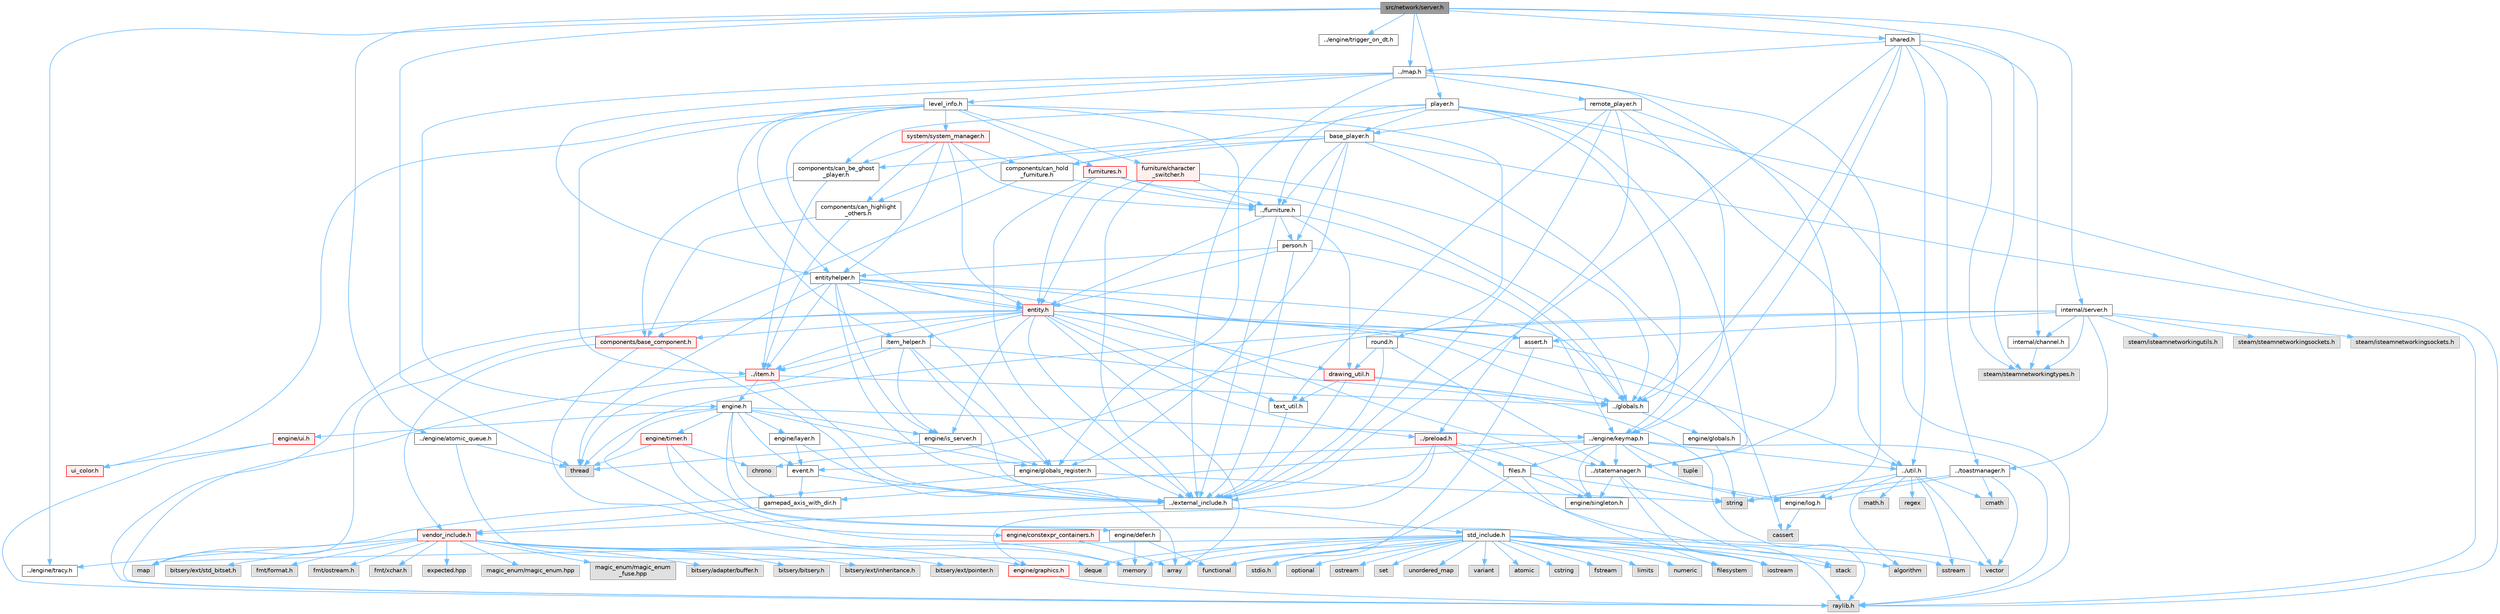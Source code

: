 digraph "src/network/server.h"
{
 // LATEX_PDF_SIZE
  bgcolor="transparent";
  edge [fontname=Helvetica,fontsize=10,labelfontname=Helvetica,labelfontsize=10];
  node [fontname=Helvetica,fontsize=10,shape=box,height=0.2,width=0.4];
  Node1 [label="src/network/server.h",height=0.2,width=0.4,color="gray40", fillcolor="grey60", style="filled", fontcolor="black",tooltip=" "];
  Node1 -> Node2 [color="steelblue1",style="solid"];
  Node2 [label="thread",height=0.2,width=0.4,color="grey60", fillcolor="#E0E0E0", style="filled",tooltip=" "];
  Node1 -> Node3 [color="steelblue1",style="solid"];
  Node3 [label="../engine/atomic_queue.h",height=0.2,width=0.4,color="grey40", fillcolor="white", style="filled",URL="$d1/d3c/atomic__queue_8h.html",tooltip=" "];
  Node3 -> Node4 [color="steelblue1",style="solid"];
  Node4 [label="deque",height=0.2,width=0.4,color="grey60", fillcolor="#E0E0E0", style="filled",tooltip=" "];
  Node3 -> Node2 [color="steelblue1",style="solid"];
  Node1 -> Node5 [color="steelblue1",style="solid"];
  Node5 [label="../engine/tracy.h",height=0.2,width=0.4,color="grey40", fillcolor="white", style="filled",URL="$d6/d15/tracy_8h.html",tooltip=" "];
  Node1 -> Node6 [color="steelblue1",style="solid"];
  Node6 [label="../engine/trigger_on_dt.h",height=0.2,width=0.4,color="grey40", fillcolor="white", style="filled",URL="$dd/d3e/trigger__on__dt_8h.html",tooltip=" "];
  Node1 -> Node7 [color="steelblue1",style="solid"];
  Node7 [label="shared.h",height=0.2,width=0.4,color="grey40", fillcolor="white", style="filled",URL="$da/db4/shared_8h.html",tooltip=" "];
  Node7 -> Node8 [color="steelblue1",style="solid"];
  Node8 [label="../external_include.h",height=0.2,width=0.4,color="grey40", fillcolor="white", style="filled",URL="$d7/daf/external__include_8h.html",tooltip=" "];
  Node8 -> Node9 [color="steelblue1",style="solid"];
  Node9 [label="std_include.h",height=0.2,width=0.4,color="grey40", fillcolor="white", style="filled",URL="$d4/dae/std__include_8h.html",tooltip=" "];
  Node9 -> Node10 [color="steelblue1",style="solid"];
  Node10 [label="stdio.h",height=0.2,width=0.4,color="grey60", fillcolor="#E0E0E0", style="filled",tooltip=" "];
  Node9 -> Node11 [color="steelblue1",style="solid"];
  Node11 [label="algorithm",height=0.2,width=0.4,color="grey60", fillcolor="#E0E0E0", style="filled",tooltip=" "];
  Node9 -> Node12 [color="steelblue1",style="solid"];
  Node12 [label="array",height=0.2,width=0.4,color="grey60", fillcolor="#E0E0E0", style="filled",tooltip=" "];
  Node9 -> Node13 [color="steelblue1",style="solid"];
  Node13 [label="atomic",height=0.2,width=0.4,color="grey60", fillcolor="#E0E0E0", style="filled",tooltip=" "];
  Node9 -> Node14 [color="steelblue1",style="solid"];
  Node14 [label="cstring",height=0.2,width=0.4,color="grey60", fillcolor="#E0E0E0", style="filled",tooltip=" "];
  Node9 -> Node4 [color="steelblue1",style="solid"];
  Node9 -> Node15 [color="steelblue1",style="solid"];
  Node15 [label="filesystem",height=0.2,width=0.4,color="grey60", fillcolor="#E0E0E0", style="filled",tooltip=" "];
  Node9 -> Node16 [color="steelblue1",style="solid"];
  Node16 [label="fstream",height=0.2,width=0.4,color="grey60", fillcolor="#E0E0E0", style="filled",tooltip=" "];
  Node9 -> Node17 [color="steelblue1",style="solid"];
  Node17 [label="functional",height=0.2,width=0.4,color="grey60", fillcolor="#E0E0E0", style="filled",tooltip=" "];
  Node9 -> Node18 [color="steelblue1",style="solid"];
  Node18 [label="iostream",height=0.2,width=0.4,color="grey60", fillcolor="#E0E0E0", style="filled",tooltip=" "];
  Node9 -> Node19 [color="steelblue1",style="solid"];
  Node19 [label="limits",height=0.2,width=0.4,color="grey60", fillcolor="#E0E0E0", style="filled",tooltip=" "];
  Node9 -> Node20 [color="steelblue1",style="solid"];
  Node20 [label="map",height=0.2,width=0.4,color="grey60", fillcolor="#E0E0E0", style="filled",tooltip=" "];
  Node9 -> Node21 [color="steelblue1",style="solid"];
  Node21 [label="memory",height=0.2,width=0.4,color="grey60", fillcolor="#E0E0E0", style="filled",tooltip=" "];
  Node9 -> Node22 [color="steelblue1",style="solid"];
  Node22 [label="numeric",height=0.2,width=0.4,color="grey60", fillcolor="#E0E0E0", style="filled",tooltip=" "];
  Node9 -> Node23 [color="steelblue1",style="solid"];
  Node23 [label="optional",height=0.2,width=0.4,color="grey60", fillcolor="#E0E0E0", style="filled",tooltip=" "];
  Node9 -> Node24 [color="steelblue1",style="solid"];
  Node24 [label="ostream",height=0.2,width=0.4,color="grey60", fillcolor="#E0E0E0", style="filled",tooltip=" "];
  Node9 -> Node25 [color="steelblue1",style="solid"];
  Node25 [label="set",height=0.2,width=0.4,color="grey60", fillcolor="#E0E0E0", style="filled",tooltip=" "];
  Node9 -> Node26 [color="steelblue1",style="solid"];
  Node26 [label="sstream",height=0.2,width=0.4,color="grey60", fillcolor="#E0E0E0", style="filled",tooltip=" "];
  Node9 -> Node27 [color="steelblue1",style="solid"];
  Node27 [label="stack",height=0.2,width=0.4,color="grey60", fillcolor="#E0E0E0", style="filled",tooltip=" "];
  Node9 -> Node28 [color="steelblue1",style="solid"];
  Node28 [label="unordered_map",height=0.2,width=0.4,color="grey60", fillcolor="#E0E0E0", style="filled",tooltip=" "];
  Node9 -> Node29 [color="steelblue1",style="solid"];
  Node29 [label="variant",height=0.2,width=0.4,color="grey60", fillcolor="#E0E0E0", style="filled",tooltip=" "];
  Node9 -> Node30 [color="steelblue1",style="solid"];
  Node30 [label="vector",height=0.2,width=0.4,color="grey60", fillcolor="#E0E0E0", style="filled",tooltip=" "];
  Node8 -> Node31 [color="steelblue1",style="solid"];
  Node31 [label="vendor_include.h",height=0.2,width=0.4,color="red", fillcolor="#FFF0F0", style="filled",URL="$d6/dba/vendor__include_8h.html",tooltip=" "];
  Node31 -> Node32 [color="steelblue1",style="solid"];
  Node32 [label="engine/graphics.h",height=0.2,width=0.4,color="red", fillcolor="#FFF0F0", style="filled",URL="$d7/d04/graphics_8h.html",tooltip=" "];
  Node32 -> Node33 [color="steelblue1",style="solid"];
  Node33 [label="raylib.h",height=0.2,width=0.4,color="grey60", fillcolor="#E0E0E0", style="filled",tooltip=" "];
  Node31 -> Node36 [color="steelblue1",style="solid"];
  Node36 [label="fmt/format.h",height=0.2,width=0.4,color="grey60", fillcolor="#E0E0E0", style="filled",tooltip=" "];
  Node31 -> Node37 [color="steelblue1",style="solid"];
  Node37 [label="fmt/ostream.h",height=0.2,width=0.4,color="grey60", fillcolor="#E0E0E0", style="filled",tooltip=" "];
  Node31 -> Node38 [color="steelblue1",style="solid"];
  Node38 [label="fmt/xchar.h",height=0.2,width=0.4,color="grey60", fillcolor="#E0E0E0", style="filled",tooltip=" "];
  Node31 -> Node39 [color="steelblue1",style="solid"];
  Node39 [label="expected.hpp",height=0.2,width=0.4,color="grey60", fillcolor="#E0E0E0", style="filled",tooltip=" "];
  Node31 -> Node40 [color="steelblue1",style="solid"];
  Node40 [label="magic_enum/magic_enum.hpp",height=0.2,width=0.4,color="grey60", fillcolor="#E0E0E0", style="filled",tooltip=" "];
  Node31 -> Node41 [color="steelblue1",style="solid"];
  Node41 [label="magic_enum/magic_enum\l_fuse.hpp",height=0.2,width=0.4,color="grey60", fillcolor="#E0E0E0", style="filled",tooltip=" "];
  Node31 -> Node42 [color="steelblue1",style="solid"];
  Node42 [label="bitsery/adapter/buffer.h",height=0.2,width=0.4,color="grey60", fillcolor="#E0E0E0", style="filled",tooltip=" "];
  Node31 -> Node43 [color="steelblue1",style="solid"];
  Node43 [label="bitsery/bitsery.h",height=0.2,width=0.4,color="grey60", fillcolor="#E0E0E0", style="filled",tooltip=" "];
  Node31 -> Node44 [color="steelblue1",style="solid"];
  Node44 [label="bitsery/ext/inheritance.h",height=0.2,width=0.4,color="grey60", fillcolor="#E0E0E0", style="filled",tooltip=" "];
  Node31 -> Node45 [color="steelblue1",style="solid"];
  Node45 [label="bitsery/ext/pointer.h",height=0.2,width=0.4,color="grey60", fillcolor="#E0E0E0", style="filled",tooltip=" "];
  Node31 -> Node46 [color="steelblue1",style="solid"];
  Node46 [label="bitsery/ext/std_bitset.h",height=0.2,width=0.4,color="grey60", fillcolor="#E0E0E0", style="filled",tooltip=" "];
  Node31 -> Node5 [color="steelblue1",style="solid"];
  Node7 -> Node55 [color="steelblue1",style="solid"];
  Node55 [label="../engine/keymap.h",height=0.2,width=0.4,color="grey40", fillcolor="white", style="filled",URL="$da/d9a/keymap_8h.html",tooltip=" "];
  Node55 -> Node56 [color="steelblue1",style="solid"];
  Node56 [label="tuple",height=0.2,width=0.4,color="grey60", fillcolor="#E0E0E0", style="filled",tooltip=" "];
  Node55 -> Node33 [color="steelblue1",style="solid"];
  Node55 -> Node57 [color="steelblue1",style="solid"];
  Node57 [label="../statemanager.h",height=0.2,width=0.4,color="grey40", fillcolor="white", style="filled",URL="$d2/d5f/statemanager_8h.html",tooltip=" "];
  Node57 -> Node18 [color="steelblue1",style="solid"];
  Node57 -> Node27 [color="steelblue1",style="solid"];
  Node57 -> Node58 [color="steelblue1",style="solid"];
  Node58 [label="engine/log.h",height=0.2,width=0.4,color="grey40", fillcolor="white", style="filled",URL="$d7/d7f/log_8h.html",tooltip=" "];
  Node58 -> Node59 [color="steelblue1",style="solid"];
  Node59 [label="cassert",height=0.2,width=0.4,color="grey60", fillcolor="#E0E0E0", style="filled",tooltip=" "];
  Node57 -> Node60 [color="steelblue1",style="solid"];
  Node60 [label="engine/singleton.h",height=0.2,width=0.4,color="grey40", fillcolor="white", style="filled",URL="$d4/d0b/singleton_8h.html",tooltip=" "];
  Node55 -> Node61 [color="steelblue1",style="solid"];
  Node61 [label="../util.h",height=0.2,width=0.4,color="grey40", fillcolor="white", style="filled",URL="$d8/d3c/util_8h.html",tooltip=" "];
  Node61 -> Node62 [color="steelblue1",style="solid"];
  Node62 [label="math.h",height=0.2,width=0.4,color="grey60", fillcolor="#E0E0E0", style="filled",tooltip=" "];
  Node61 -> Node11 [color="steelblue1",style="solid"];
  Node61 -> Node63 [color="steelblue1",style="solid"];
  Node63 [label="cmath",height=0.2,width=0.4,color="grey60", fillcolor="#E0E0E0", style="filled",tooltip=" "];
  Node61 -> Node64 [color="steelblue1",style="solid"];
  Node64 [label="regex",height=0.2,width=0.4,color="grey60", fillcolor="#E0E0E0", style="filled",tooltip=" "];
  Node61 -> Node26 [color="steelblue1",style="solid"];
  Node61 -> Node65 [color="steelblue1",style="solid"];
  Node65 [label="string",height=0.2,width=0.4,color="grey60", fillcolor="#E0E0E0", style="filled",tooltip=" "];
  Node61 -> Node30 [color="steelblue1",style="solid"];
  Node55 -> Node66 [color="steelblue1",style="solid"];
  Node66 [label="files.h",height=0.2,width=0.4,color="grey40", fillcolor="white", style="filled",URL="$dd/d20/files_8h.html",tooltip=" "];
  Node66 -> Node15 [color="steelblue1",style="solid"];
  Node66 -> Node17 [color="steelblue1",style="solid"];
  Node66 -> Node65 [color="steelblue1",style="solid"];
  Node66 -> Node60 [color="steelblue1",style="solid"];
  Node55 -> Node67 [color="steelblue1",style="solid"];
  Node67 [label="event.h",height=0.2,width=0.4,color="grey40", fillcolor="white", style="filled",URL="$dd/d20/event_8h.html",tooltip=" "];
  Node67 -> Node8 [color="steelblue1",style="solid"];
  Node67 -> Node68 [color="steelblue1",style="solid"];
  Node68 [label="gamepad_axis_with_dir.h",height=0.2,width=0.4,color="grey40", fillcolor="white", style="filled",URL="$db/d29/gamepad__axis__with__dir_8h.html",tooltip=" "];
  Node68 -> Node31 [color="steelblue1",style="solid"];
  Node55 -> Node68 [color="steelblue1",style="solid"];
  Node55 -> Node58 [color="steelblue1",style="solid"];
  Node55 -> Node60 [color="steelblue1",style="solid"];
  Node7 -> Node69 [color="steelblue1",style="solid"];
  Node69 [label="../globals.h",height=0.2,width=0.4,color="grey40", fillcolor="white", style="filled",URL="$d5/d87/globals_8h.html",tooltip=" "];
  Node69 -> Node70 [color="steelblue1",style="solid"];
  Node70 [label="engine/globals.h",height=0.2,width=0.4,color="grey40", fillcolor="white", style="filled",URL="$d4/df4/engine_2globals_8h.html",tooltip=" "];
  Node70 -> Node65 [color="steelblue1",style="solid"];
  Node7 -> Node71 [color="steelblue1",style="solid"];
  Node71 [label="../map.h",height=0.2,width=0.4,color="grey40", fillcolor="white", style="filled",URL="$dc/db7/map_8h.html",tooltip=" "];
  Node71 -> Node72 [color="steelblue1",style="solid"];
  Node72 [label="engine.h",height=0.2,width=0.4,color="grey40", fillcolor="white", style="filled",URL="$d1/d55/engine_8h.html",tooltip=" "];
  Node72 -> Node73 [color="steelblue1",style="solid"];
  Node73 [label="engine/constexpr_containers.h",height=0.2,width=0.4,color="red", fillcolor="#FFF0F0", style="filled",URL="$d3/dc4/constexpr__containers_8h.html",tooltip=" "];
  Node73 -> Node12 [color="steelblue1",style="solid"];
  Node72 -> Node76 [color="steelblue1",style="solid"];
  Node76 [label="engine/defer.h",height=0.2,width=0.4,color="grey40", fillcolor="white", style="filled",URL="$db/df4/defer_8h.html",tooltip=" "];
  Node76 -> Node17 [color="steelblue1",style="solid"];
  Node76 -> Node21 [color="steelblue1",style="solid"];
  Node72 -> Node67 [color="steelblue1",style="solid"];
  Node72 -> Node68 [color="steelblue1",style="solid"];
  Node72 -> Node77 [color="steelblue1",style="solid"];
  Node77 [label="engine/globals_register.h",height=0.2,width=0.4,color="grey40", fillcolor="white", style="filled",URL="$db/da1/globals__register_8h.html",tooltip=" "];
  Node77 -> Node20 [color="steelblue1",style="solid"];
  Node77 -> Node65 [color="steelblue1",style="solid"];
  Node72 -> Node78 [color="steelblue1",style="solid"];
  Node78 [label="engine/is_server.h",height=0.2,width=0.4,color="grey40", fillcolor="white", style="filled",URL="$d6/db9/is__server_8h.html",tooltip=" "];
  Node78 -> Node2 [color="steelblue1",style="solid"];
  Node78 -> Node77 [color="steelblue1",style="solid"];
  Node72 -> Node55 [color="steelblue1",style="solid"];
  Node72 -> Node79 [color="steelblue1",style="solid"];
  Node79 [label="engine/layer.h",height=0.2,width=0.4,color="grey40", fillcolor="white", style="filled",URL="$d3/d3b/layer_8h.html",tooltip=" "];
  Node79 -> Node8 [color="steelblue1",style="solid"];
  Node79 -> Node67 [color="steelblue1",style="solid"];
  Node72 -> Node80 [color="steelblue1",style="solid"];
  Node80 [label="engine/timer.h",height=0.2,width=0.4,color="red", fillcolor="#FFF0F0", style="filled",URL="$d5/dd0/timer_8h.html",tooltip=" "];
  Node80 -> Node81 [color="steelblue1",style="solid"];
  Node81 [label="chrono",height=0.2,width=0.4,color="grey60", fillcolor="#E0E0E0", style="filled",tooltip=" "];
  Node80 -> Node18 [color="steelblue1",style="solid"];
  Node80 -> Node21 [color="steelblue1",style="solid"];
  Node80 -> Node2 [color="steelblue1",style="solid"];
  Node72 -> Node84 [color="steelblue1",style="solid"];
  Node84 [label="engine/ui.h",height=0.2,width=0.4,color="red", fillcolor="#FFF0F0", style="filled",URL="$d9/d3b/ui_8h.html",tooltip=" "];
  Node84 -> Node33 [color="steelblue1",style="solid"];
  Node84 -> Node90 [color="steelblue1",style="solid"];
  Node90 [label="ui_color.h",height=0.2,width=0.4,color="red", fillcolor="#FFF0F0", style="filled",URL="$db/d82/ui__color_8h.html",tooltip=" "];
  Node71 -> Node58 [color="steelblue1",style="solid"];
  Node71 -> Node8 [color="steelblue1",style="solid"];
  Node71 -> Node107 [color="steelblue1",style="solid"];
  Node107 [label="entityhelper.h",height=0.2,width=0.4,color="grey40", fillcolor="white", style="filled",URL="$d9/d3c/entityhelper_8h.html",tooltip=" "];
  Node107 -> Node2 [color="steelblue1",style="solid"];
  Node107 -> Node87 [color="steelblue1",style="solid"];
  Node87 [label="assert.h",height=0.2,width=0.4,color="grey40", fillcolor="white", style="filled",URL="$dc/da7/assert_8h.html",tooltip=" "];
  Node87 -> Node10 [color="steelblue1",style="solid"];
  Node87 -> Node59 [color="steelblue1",style="solid"];
  Node107 -> Node8 [color="steelblue1",style="solid"];
  Node107 -> Node77 [color="steelblue1",style="solid"];
  Node107 -> Node78 [color="steelblue1",style="solid"];
  Node107 -> Node69 [color="steelblue1",style="solid"];
  Node107 -> Node108 [color="steelblue1",style="solid"];
  Node108 [label="entity.h",height=0.2,width=0.4,color="red", fillcolor="#FFF0F0", style="filled",URL="$d8/d83/entity_8h.html",tooltip=" "];
  Node108 -> Node109 [color="steelblue1",style="solid"];
  Node109 [label="components/base_component.h",height=0.2,width=0.4,color="red", fillcolor="#FFF0F0", style="filled",URL="$d5/dbb/base__component_8h.html",tooltip=" "];
  Node109 -> Node12 [color="steelblue1",style="solid"];
  Node109 -> Node21 [color="steelblue1",style="solid"];
  Node109 -> Node31 [color="steelblue1",style="solid"];
  Node108 -> Node87 [color="steelblue1",style="solid"];
  Node108 -> Node8 [color="steelblue1",style="solid"];
  Node108 -> Node12 [color="steelblue1",style="solid"];
  Node108 -> Node20 [color="steelblue1",style="solid"];
  Node108 -> Node118 [color="steelblue1",style="solid"];
  Node118 [label="drawing_util.h",height=0.2,width=0.4,color="red", fillcolor="#FFF0F0", style="filled",URL="$df/db6/drawing__util_8h.html",tooltip=" "];
  Node118 -> Node8 [color="steelblue1",style="solid"];
  Node118 -> Node69 [color="steelblue1",style="solid"];
  Node118 -> Node33 [color="steelblue1",style="solid"];
  Node118 -> Node119 [color="steelblue1",style="solid"];
  Node119 [label="text_util.h",height=0.2,width=0.4,color="grey40", fillcolor="white", style="filled",URL="$d4/d78/text__util_8h.html",tooltip=" "];
  Node119 -> Node8 [color="steelblue1",style="solid"];
  Node108 -> Node78 [color="steelblue1",style="solid"];
  Node108 -> Node69 [color="steelblue1",style="solid"];
  Node108 -> Node112 [color="steelblue1",style="solid"];
  Node112 [label="../item.h",height=0.2,width=0.4,color="red", fillcolor="#FFF0F0", style="filled",URL="$df/d1f/item_8h.html",tooltip=" "];
  Node112 -> Node8 [color="steelblue1",style="solid"];
  Node112 -> Node72 [color="steelblue1",style="solid"];
  Node112 -> Node69 [color="steelblue1",style="solid"];
  Node112 -> Node33 [color="steelblue1",style="solid"];
  Node108 -> Node121 [color="steelblue1",style="solid"];
  Node121 [label="item_helper.h",height=0.2,width=0.4,color="grey40", fillcolor="white", style="filled",URL="$d0/d4e/item__helper_8h.html",tooltip=" "];
  Node121 -> Node2 [color="steelblue1",style="solid"];
  Node121 -> Node8 [color="steelblue1",style="solid"];
  Node121 -> Node77 [color="steelblue1",style="solid"];
  Node121 -> Node78 [color="steelblue1",style="solid"];
  Node121 -> Node69 [color="steelblue1",style="solid"];
  Node121 -> Node112 [color="steelblue1",style="solid"];
  Node108 -> Node93 [color="steelblue1",style="solid"];
  Node93 [label="../preload.h",height=0.2,width=0.4,color="red", fillcolor="#FFF0F0", style="filled",URL="$d5/d34/preload_8h.html",tooltip=" "];
  Node93 -> Node8 [color="steelblue1",style="solid"];
  Node93 -> Node32 [color="steelblue1",style="solid"];
  Node93 -> Node60 [color="steelblue1",style="solid"];
  Node93 -> Node33 [color="steelblue1",style="solid"];
  Node93 -> Node66 [color="steelblue1",style="solid"];
  Node108 -> Node33 [color="steelblue1",style="solid"];
  Node108 -> Node119 [color="steelblue1",style="solid"];
  Node108 -> Node61 [color="steelblue1",style="solid"];
  Node107 -> Node112 [color="steelblue1",style="solid"];
  Node107 -> Node57 [color="steelblue1",style="solid"];
  Node71 -> Node123 [color="steelblue1",style="solid"];
  Node123 [label="level_info.h",height=0.2,width=0.4,color="grey40", fillcolor="white", style="filled",URL="$d0/d49/level__info_8h.html",tooltip=" "];
  Node123 -> Node77 [color="steelblue1",style="solid"];
  Node123 -> Node90 [color="steelblue1",style="solid"];
  Node123 -> Node108 [color="steelblue1",style="solid"];
  Node123 -> Node107 [color="steelblue1",style="solid"];
  Node123 -> Node124 [color="steelblue1",style="solid"];
  Node124 [label="furniture/character\l_switcher.h",height=0.2,width=0.4,color="red", fillcolor="#FFF0F0", style="filled",URL="$df/d3e/character__switcher_8h.html",tooltip=" "];
  Node124 -> Node8 [color="steelblue1",style="solid"];
  Node124 -> Node108 [color="steelblue1",style="solid"];
  Node124 -> Node69 [color="steelblue1",style="solid"];
  Node124 -> Node129 [color="steelblue1",style="solid"];
  Node129 [label="../furniture.h",height=0.2,width=0.4,color="grey40", fillcolor="white", style="filled",URL="$d1/d57/furniture_8h.html",tooltip=" "];
  Node129 -> Node118 [color="steelblue1",style="solid"];
  Node129 -> Node8 [color="steelblue1",style="solid"];
  Node129 -> Node108 [color="steelblue1",style="solid"];
  Node129 -> Node69 [color="steelblue1",style="solid"];
  Node129 -> Node128 [color="steelblue1",style="solid"];
  Node128 [label="person.h",height=0.2,width=0.4,color="grey40", fillcolor="white", style="filled",URL="$d4/d98/person_8h.html",tooltip=" "];
  Node128 -> Node8 [color="steelblue1",style="solid"];
  Node128 -> Node108 [color="steelblue1",style="solid"];
  Node128 -> Node107 [color="steelblue1",style="solid"];
  Node128 -> Node55 [color="steelblue1",style="solid"];
  Node123 -> Node130 [color="steelblue1",style="solid"];
  Node130 [label="furnitures.h",height=0.2,width=0.4,color="red", fillcolor="#FFF0F0", style="filled",URL="$d7/d84/furnitures_8h.html",tooltip=" "];
  Node130 -> Node108 [color="steelblue1",style="solid"];
  Node130 -> Node8 [color="steelblue1",style="solid"];
  Node130 -> Node129 [color="steelblue1",style="solid"];
  Node130 -> Node69 [color="steelblue1",style="solid"];
  Node123 -> Node112 [color="steelblue1",style="solid"];
  Node123 -> Node121 [color="steelblue1",style="solid"];
  Node123 -> Node150 [color="steelblue1",style="solid"];
  Node150 [label="round.h",height=0.2,width=0.4,color="grey40", fillcolor="white", style="filled",URL="$d1/d71/round_8h.html",tooltip=" "];
  Node150 -> Node8 [color="steelblue1",style="solid"];
  Node150 -> Node118 [color="steelblue1",style="solid"];
  Node150 -> Node57 [color="steelblue1",style="solid"];
  Node123 -> Node151 [color="steelblue1",style="solid"];
  Node151 [label="system/system_manager.h",height=0.2,width=0.4,color="red", fillcolor="#FFF0F0", style="filled",URL="$df/dbe/system__manager_8h.html",tooltip=" "];
  Node151 -> Node143 [color="steelblue1",style="solid"];
  Node143 [label="components/can_be_ghost\l_player.h",height=0.2,width=0.4,color="grey40", fillcolor="white", style="filled",URL="$d1/d8a/can__be__ghost__player_8h.html",tooltip=" "];
  Node143 -> Node112 [color="steelblue1",style="solid"];
  Node143 -> Node109 [color="steelblue1",style="solid"];
  Node151 -> Node144 [color="steelblue1",style="solid"];
  Node144 [label="components/can_highlight\l_others.h",height=0.2,width=0.4,color="grey40", fillcolor="white", style="filled",URL="$dd/dad/can__highlight__others_8h.html",tooltip=" "];
  Node144 -> Node112 [color="steelblue1",style="solid"];
  Node144 -> Node109 [color="steelblue1",style="solid"];
  Node151 -> Node145 [color="steelblue1",style="solid"];
  Node145 [label="components/can_hold\l_furniture.h",height=0.2,width=0.4,color="grey40", fillcolor="white", style="filled",URL="$d6/d76/can__hold__furniture_8h.html",tooltip=" "];
  Node145 -> Node129 [color="steelblue1",style="solid"];
  Node145 -> Node109 [color="steelblue1",style="solid"];
  Node151 -> Node108 [color="steelblue1",style="solid"];
  Node151 -> Node107 [color="steelblue1",style="solid"];
  Node151 -> Node129 [color="steelblue1",style="solid"];
  Node71 -> Node153 [color="steelblue1",style="solid"];
  Node153 [label="remote_player.h",height=0.2,width=0.4,color="grey40", fillcolor="white", style="filled",URL="$d2/d24/remote__player_8h.html",tooltip=" "];
  Node153 -> Node8 [color="steelblue1",style="solid"];
  Node153 -> Node33 [color="steelblue1",style="solid"];
  Node153 -> Node119 [color="steelblue1",style="solid"];
  Node153 -> Node61 [color="steelblue1",style="solid"];
  Node153 -> Node142 [color="steelblue1",style="solid"];
  Node142 [label="base_player.h",height=0.2,width=0.4,color="grey40", fillcolor="white", style="filled",URL="$d7/dc6/base__player_8h.html",tooltip=" "];
  Node142 -> Node143 [color="steelblue1",style="solid"];
  Node142 -> Node144 [color="steelblue1",style="solid"];
  Node142 -> Node145 [color="steelblue1",style="solid"];
  Node142 -> Node33 [color="steelblue1",style="solid"];
  Node142 -> Node77 [color="steelblue1",style="solid"];
  Node142 -> Node55 [color="steelblue1",style="solid"];
  Node142 -> Node128 [color="steelblue1",style="solid"];
  Node142 -> Node129 [color="steelblue1",style="solid"];
  Node153 -> Node93 [color="steelblue1",style="solid"];
  Node71 -> Node57 [color="steelblue1",style="solid"];
  Node7 -> Node154 [color="steelblue1",style="solid"];
  Node154 [label="../toastmanager.h",height=0.2,width=0.4,color="grey40", fillcolor="white", style="filled",URL="$d9/d60/toastmanager_8h.html",tooltip=" "];
  Node154 -> Node63 [color="steelblue1",style="solid"];
  Node154 -> Node65 [color="steelblue1",style="solid"];
  Node154 -> Node30 [color="steelblue1",style="solid"];
  Node154 -> Node58 [color="steelblue1",style="solid"];
  Node7 -> Node61 [color="steelblue1",style="solid"];
  Node7 -> Node155 [color="steelblue1",style="solid"];
  Node155 [label="internal/channel.h",height=0.2,width=0.4,color="grey40", fillcolor="white", style="filled",URL="$d5/d7b/channel_8h.html",tooltip=" "];
  Node155 -> Node156 [color="steelblue1",style="solid"];
  Node156 [label="steam/steamnetworkingtypes.h",height=0.2,width=0.4,color="grey60", fillcolor="#E0E0E0", style="filled",tooltip=" "];
  Node7 -> Node156 [color="steelblue1",style="solid"];
  Node1 -> Node157 [color="steelblue1",style="solid"];
  Node157 [label="internal/server.h",height=0.2,width=0.4,color="grey40", fillcolor="white", style="filled",URL="$d8/d52/internal_2server_8h.html",tooltip=" "];
  Node157 -> Node158 [color="steelblue1",style="solid"];
  Node158 [label="steam/isteamnetworkingutils.h",height=0.2,width=0.4,color="grey60", fillcolor="#E0E0E0", style="filled",tooltip=" "];
  Node157 -> Node159 [color="steelblue1",style="solid"];
  Node159 [label="steam/steamnetworkingsockets.h",height=0.2,width=0.4,color="grey60", fillcolor="#E0E0E0", style="filled",tooltip=" "];
  Node157 -> Node156 [color="steelblue1",style="solid"];
  Node157 -> Node81 [color="steelblue1",style="solid"];
  Node157 -> Node2 [color="steelblue1",style="solid"];
  Node157 -> Node87 [color="steelblue1",style="solid"];
  Node157 -> Node154 [color="steelblue1",style="solid"];
  Node157 -> Node155 [color="steelblue1",style="solid"];
  Node157 -> Node160 [color="steelblue1",style="solid"];
  Node160 [label="steam/isteamnetworkingsockets.h",height=0.2,width=0.4,color="grey60", fillcolor="#E0E0E0", style="filled",tooltip=" "];
  Node1 -> Node71 [color="steelblue1",style="solid"];
  Node1 -> Node141 [color="steelblue1",style="solid"];
  Node141 [label="player.h",height=0.2,width=0.4,color="grey40", fillcolor="white", style="filled",URL="$d3/d62/player_8h.html",tooltip=" "];
  Node141 -> Node142 [color="steelblue1",style="solid"];
  Node141 -> Node143 [color="steelblue1",style="solid"];
  Node141 -> Node145 [color="steelblue1",style="solid"];
  Node141 -> Node55 [color="steelblue1",style="solid"];
  Node141 -> Node69 [color="steelblue1",style="solid"];
  Node141 -> Node33 [color="steelblue1",style="solid"];
  Node141 -> Node57 [color="steelblue1",style="solid"];
  Node141 -> Node129 [color="steelblue1",style="solid"];
  Node1 -> Node156 [color="steelblue1",style="solid"];
}
